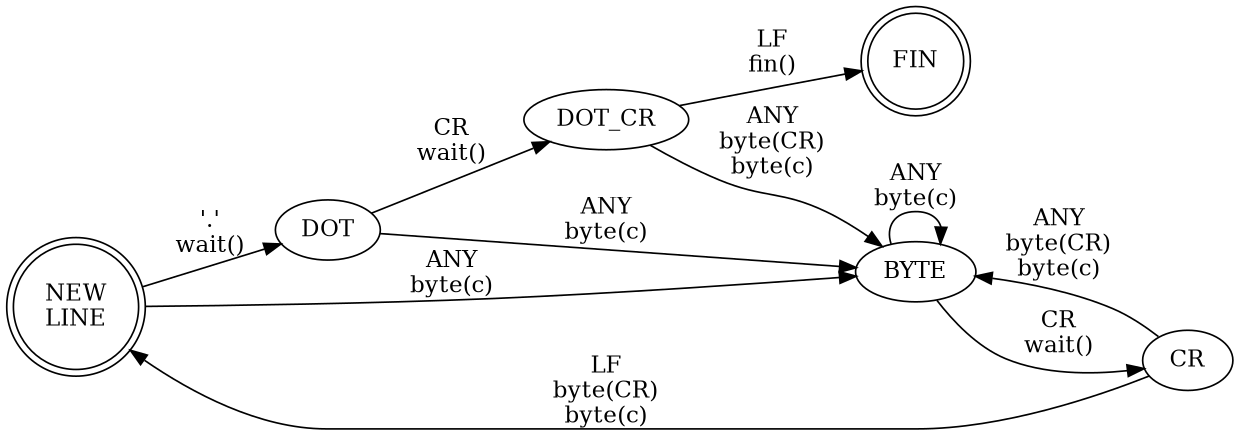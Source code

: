 digraph g {
    rankdir=LR;
    size= "8.27,11.69";
    ratio="compress"
    center="true"
    NEWLINE             [shape=doublecircle, label="NEW\nLINE"]

    NEWLINE  -> DOT     [label="'.'\nwait()"]
    NEWLINE  -> BYTE    [label="ANY\nbyte(c)"]

    BYTE     -> CR      [label="CR\nwait()"]
    BYTE     -> BYTE    [label="ANY\nbyte(c)\n"]

    
    CR       -> NEWLINE [label="LF\nbyte(CR)\nbyte(c)"]
    CR       -> BYTE    [label="ANY\nbyte(CR)\nbyte(c)"]



    DOT      -> DOT_CR  [label="CR\nwait()"]
    DOT      -> BYTE    [label="ANY\nbyte(c)"]

    DOT_CR   -> FIN     [label="LF\nfin()"]
    DOT_CR   -> BYTE    [label="ANY\nbyte(CR)\nbyte(c)"]


    FIN                 [shape=doublecircle]
}
